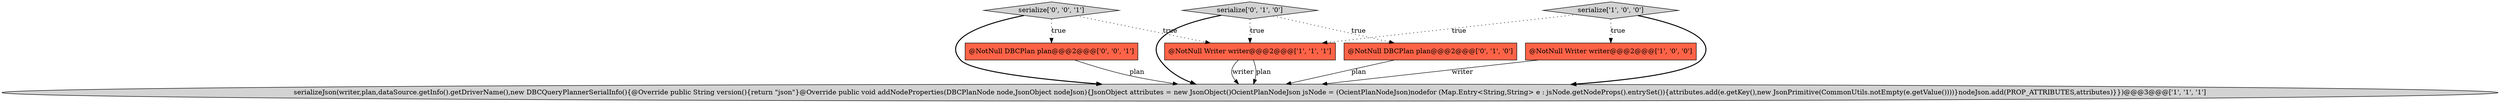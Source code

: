digraph {
6 [style = filled, label = "@NotNull DBCPlan plan@@@2@@@['0', '0', '1']", fillcolor = tomato, shape = box image = "AAA0AAABBB3BBB"];
7 [style = filled, label = "serialize['0', '0', '1']", fillcolor = lightgray, shape = diamond image = "AAA0AAABBB3BBB"];
4 [style = filled, label = "serialize['0', '1', '0']", fillcolor = lightgray, shape = diamond image = "AAA0AAABBB2BBB"];
0 [style = filled, label = "@NotNull Writer writer@@@2@@@['1', '0', '0']", fillcolor = tomato, shape = box image = "AAA0AAABBB1BBB"];
3 [style = filled, label = "@NotNull Writer writer@@@2@@@['1', '1', '1']", fillcolor = tomato, shape = box image = "AAA0AAABBB1BBB"];
1 [style = filled, label = "serialize['1', '0', '0']", fillcolor = lightgray, shape = diamond image = "AAA0AAABBB1BBB"];
2 [style = filled, label = "serializeJson(writer,plan,dataSource.getInfo().getDriverName(),new DBCQueryPlannerSerialInfo(){@Override public String version(){return \"json\"}@Override public void addNodeProperties(DBCPlanNode node,JsonObject nodeJson){JsonObject attributes = new JsonObject()OcientPlanNodeJson jsNode = (OcientPlanNodeJson)nodefor (Map.Entry<String,String> e : jsNode.getNodeProps().entrySet()){attributes.add(e.getKey(),new JsonPrimitive(CommonUtils.notEmpty(e.getValue())))}nodeJson.add(PROP_ATTRIBUTES,attributes)}})@@@3@@@['1', '1', '1']", fillcolor = lightgray, shape = ellipse image = "AAA0AAABBB1BBB"];
5 [style = filled, label = "@NotNull DBCPlan plan@@@2@@@['0', '1', '0']", fillcolor = tomato, shape = box image = "AAA0AAABBB2BBB"];
4->5 [style = dotted, label="true"];
3->2 [style = solid, label="plan"];
3->2 [style = solid, label="writer"];
1->3 [style = dotted, label="true"];
4->2 [style = bold, label=""];
5->2 [style = solid, label="plan"];
4->3 [style = dotted, label="true"];
7->2 [style = bold, label=""];
1->2 [style = bold, label=""];
1->0 [style = dotted, label="true"];
7->3 [style = dotted, label="true"];
6->2 [style = solid, label="plan"];
0->2 [style = solid, label="writer"];
7->6 [style = dotted, label="true"];
}
